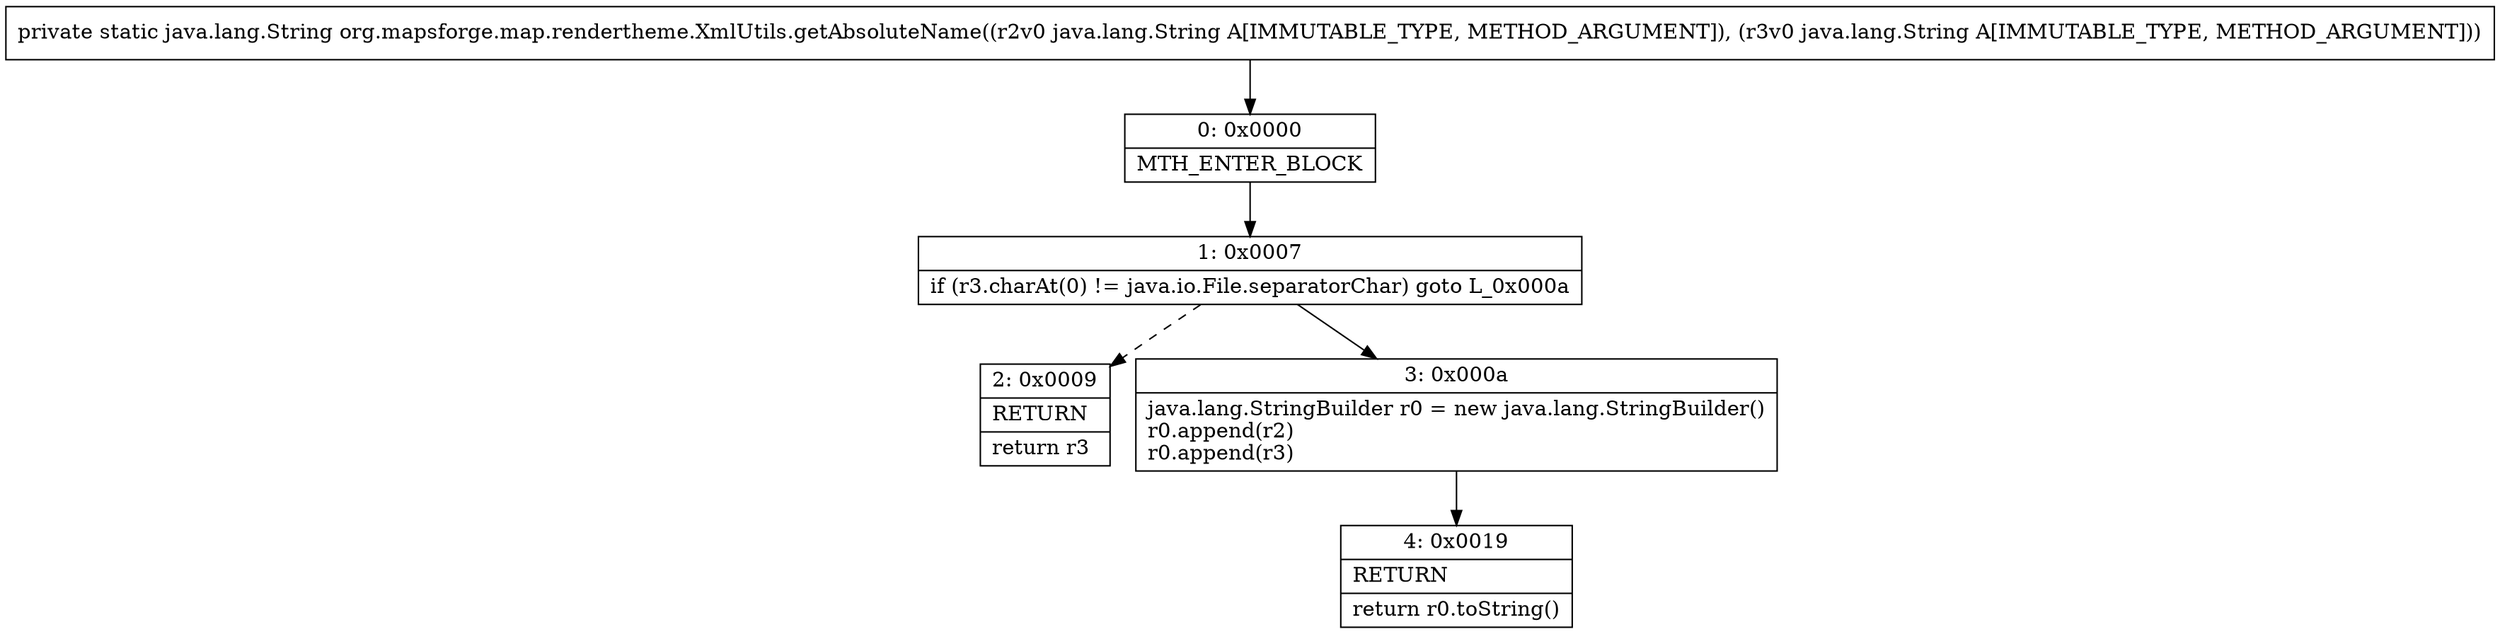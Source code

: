 digraph "CFG fororg.mapsforge.map.rendertheme.XmlUtils.getAbsoluteName(Ljava\/lang\/String;Ljava\/lang\/String;)Ljava\/lang\/String;" {
Node_0 [shape=record,label="{0\:\ 0x0000|MTH_ENTER_BLOCK\l}"];
Node_1 [shape=record,label="{1\:\ 0x0007|if (r3.charAt(0) != java.io.File.separatorChar) goto L_0x000a\l}"];
Node_2 [shape=record,label="{2\:\ 0x0009|RETURN\l|return r3\l}"];
Node_3 [shape=record,label="{3\:\ 0x000a|java.lang.StringBuilder r0 = new java.lang.StringBuilder()\lr0.append(r2)\lr0.append(r3)\l}"];
Node_4 [shape=record,label="{4\:\ 0x0019|RETURN\l|return r0.toString()\l}"];
MethodNode[shape=record,label="{private static java.lang.String org.mapsforge.map.rendertheme.XmlUtils.getAbsoluteName((r2v0 java.lang.String A[IMMUTABLE_TYPE, METHOD_ARGUMENT]), (r3v0 java.lang.String A[IMMUTABLE_TYPE, METHOD_ARGUMENT])) }"];
MethodNode -> Node_0;
Node_0 -> Node_1;
Node_1 -> Node_2[style=dashed];
Node_1 -> Node_3;
Node_3 -> Node_4;
}

